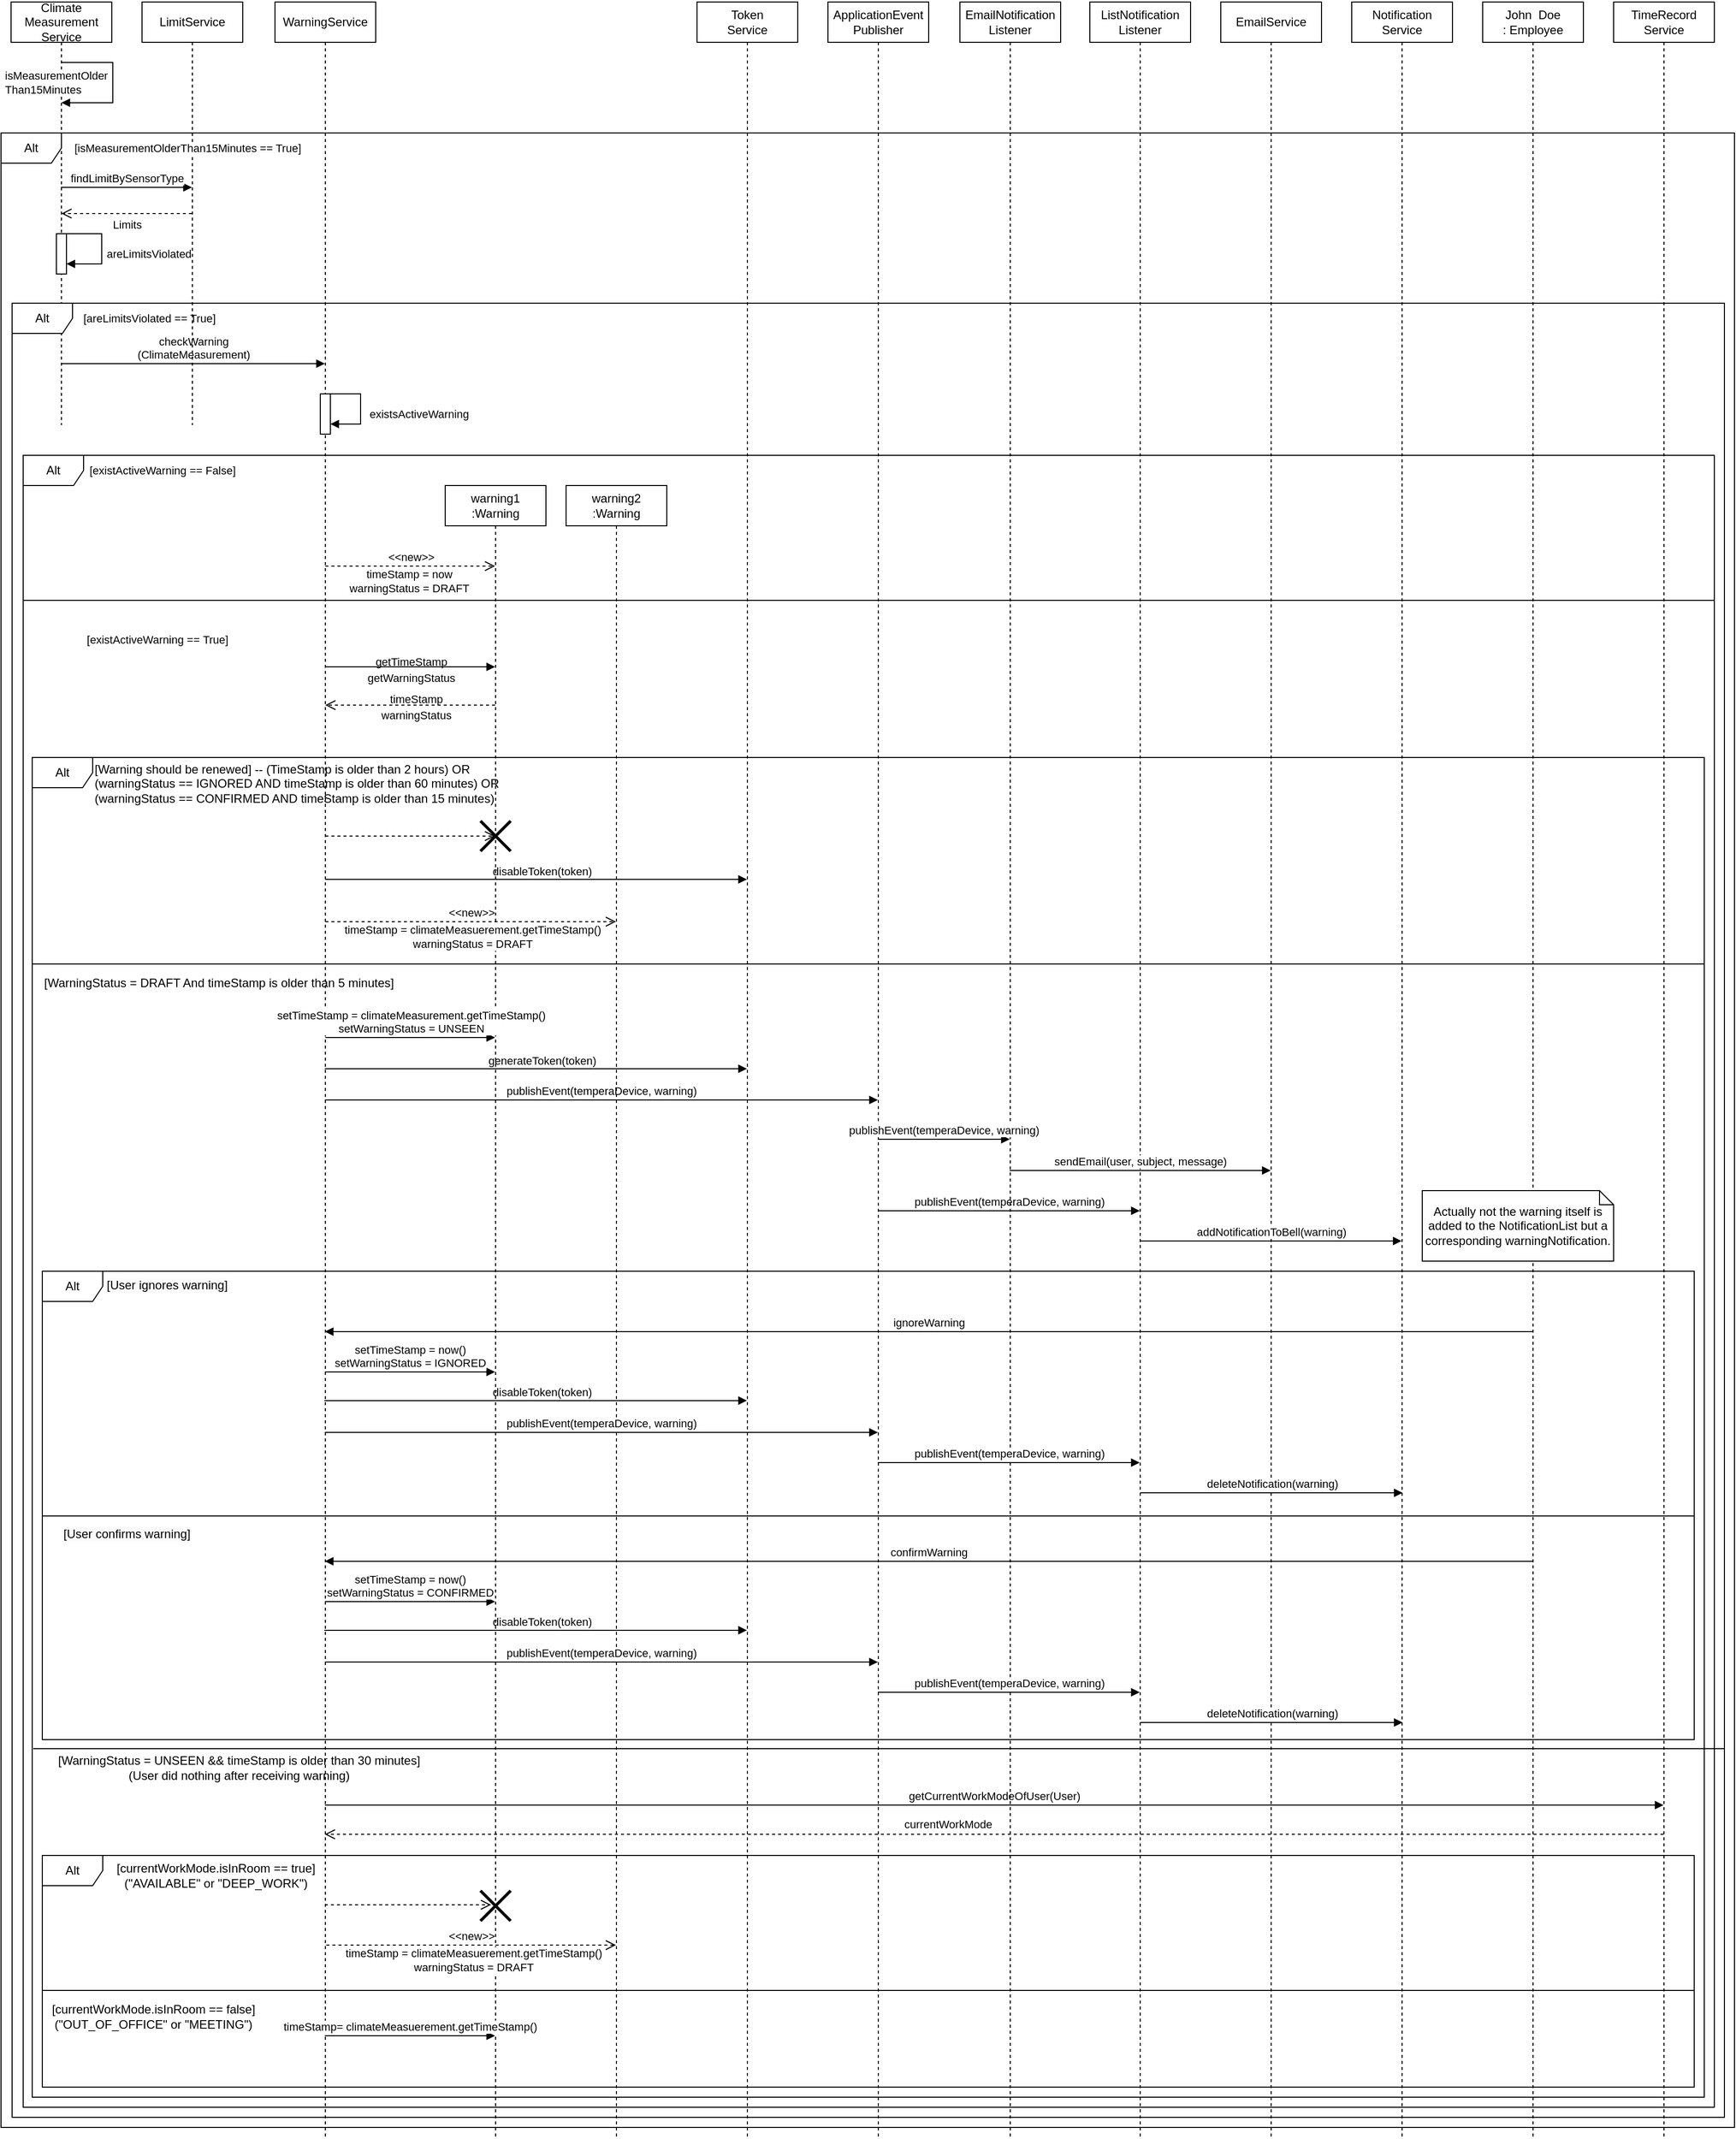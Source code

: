 <mxfile version="24.4.13" type="device">
  <diagram name="Page-1" id="NUK5qpvq4zJBjOd_8CTg">
    <mxGraphModel dx="1290" dy="522" grid="1" gridSize="10" guides="1" tooltips="1" connect="1" arrows="1" fold="1" page="1" pageScale="1" pageWidth="827" pageHeight="1169" math="0" shadow="0">
      <root>
        <mxCell id="0" />
        <mxCell id="1" parent="0" />
        <mxCell id="3nIZqbsl4TykDKHGsZq8-2" value="Climate&lt;div&gt;Measurement&lt;/div&gt;&lt;div&gt;Service&lt;/div&gt;" style="shape=umlLifeline;perimeter=lifelinePerimeter;whiteSpace=wrap;html=1;container=1;dropTarget=0;collapsible=0;recursiveResize=0;outlineConnect=0;portConstraint=eastwest;newEdgeStyle={&quot;curved&quot;:0,&quot;rounded&quot;:0};" parent="1" vertex="1">
          <mxGeometry x="49" y="40" width="100" height="420" as="geometry" />
        </mxCell>
        <mxCell id="8EiC_3UMeOr8eOnR2g8f-13" value="" style="html=1;points=[[0,0,0,0,5],[0,1,0,0,-5],[1,0,0,0,5],[1,1,0,0,-5]];perimeter=orthogonalPerimeter;outlineConnect=0;targetShapes=umlLifeline;portConstraint=eastwest;newEdgeStyle={&quot;curved&quot;:0,&quot;rounded&quot;:0};" parent="3nIZqbsl4TykDKHGsZq8-2" vertex="1">
          <mxGeometry x="45" y="230" width="10" height="40" as="geometry" />
        </mxCell>
        <mxCell id="8EiC_3UMeOr8eOnR2g8f-14" value="&lt;div style=&quot;text-align: center;&quot;&gt;areLimitsViolated&lt;/div&gt;" style="html=1;align=left;spacingLeft=2;endArrow=block;rounded=0;edgeStyle=orthogonalEdgeStyle;curved=0;rounded=0;exitX=1;exitY=0;exitDx=0;exitDy=5;exitPerimeter=0;" parent="3nIZqbsl4TykDKHGsZq8-2" source="8EiC_3UMeOr8eOnR2g8f-13" target="8EiC_3UMeOr8eOnR2g8f-13" edge="1">
          <mxGeometry x="0.143" y="1" relative="1" as="geometry">
            <mxPoint x="60" y="240" as="sourcePoint" />
            <Array as="points">
              <mxPoint x="55" y="230" />
              <mxPoint x="90" y="230" />
              <mxPoint x="90" y="260" />
            </Array>
            <mxPoint as="offset" />
          </mxGeometry>
        </mxCell>
        <mxCell id="3nIZqbsl4TykDKHGsZq8-3" value="John&amp;nbsp; Doe&lt;div&gt;: Employee&lt;/div&gt;" style="shape=umlLifeline;perimeter=lifelinePerimeter;whiteSpace=wrap;html=1;container=1;dropTarget=0;collapsible=0;recursiveResize=0;outlineConnect=0;portConstraint=eastwest;newEdgeStyle={&quot;curved&quot;:0,&quot;rounded&quot;:0};" parent="1" vertex="1">
          <mxGeometry x="1510" y="40" width="100" height="2120" as="geometry" />
        </mxCell>
        <mxCell id="3nIZqbsl4TykDKHGsZq8-5" value="WarningService" style="shape=umlLifeline;perimeter=lifelinePerimeter;whiteSpace=wrap;html=1;container=1;dropTarget=0;collapsible=0;recursiveResize=0;outlineConnect=0;portConstraint=eastwest;newEdgeStyle={&quot;curved&quot;:0,&quot;rounded&quot;:0};" parent="1" vertex="1">
          <mxGeometry x="311" y="40" width="100" height="2120" as="geometry" />
        </mxCell>
        <mxCell id="TvGUeZ-TrCDfsQQZFpxs-3" value="" style="html=1;points=[[0,0,0,0,5],[0,1,0,0,-5],[1,0,0,0,5],[1,1,0,0,-5]];perimeter=orthogonalPerimeter;outlineConnect=0;targetShapes=umlLifeline;portConstraint=eastwest;newEdgeStyle={&quot;curved&quot;:0,&quot;rounded&quot;:0};" parent="3nIZqbsl4TykDKHGsZq8-5" vertex="1">
          <mxGeometry x="45" y="389" width="10" height="40" as="geometry" />
        </mxCell>
        <mxCell id="TvGUeZ-TrCDfsQQZFpxs-4" value="&lt;span style=&quot;text-align: center;&quot;&gt;existsActiveWarning&lt;/span&gt;" style="html=1;align=left;spacingLeft=2;endArrow=block;rounded=0;edgeStyle=orthogonalEdgeStyle;curved=0;rounded=0;" parent="3nIZqbsl4TykDKHGsZq8-5" target="TvGUeZ-TrCDfsQQZFpxs-3" edge="1">
          <mxGeometry x="0.111" y="5" relative="1" as="geometry">
            <mxPoint x="55" y="389" as="sourcePoint" />
            <Array as="points">
              <mxPoint x="85" y="419" />
            </Array>
            <mxPoint as="offset" />
          </mxGeometry>
        </mxCell>
        <mxCell id="3nIZqbsl4TykDKHGsZq8-6" value="checkWarning&lt;div&gt;(ClimateMeasurement)&lt;/div&gt;" style="html=1;verticalAlign=bottom;endArrow=block;curved=0;rounded=0;" parent="1" edge="1" target="3nIZqbsl4TykDKHGsZq8-5">
          <mxGeometry width="80" relative="1" as="geometry">
            <mxPoint x="98.5" y="399" as="sourcePoint" />
            <mxPoint x="350.5" y="399" as="targetPoint" />
          </mxGeometry>
        </mxCell>
        <mxCell id="3nIZqbsl4TykDKHGsZq8-10" value="Alt" style="shape=umlFrame;whiteSpace=wrap;html=1;pointerEvents=0;" parent="1" vertex="1">
          <mxGeometry x="50" y="339" width="1700" height="1801" as="geometry" />
        </mxCell>
        <mxCell id="3nIZqbsl4TykDKHGsZq8-13" value="warning1&lt;div&gt;:Warning&lt;/div&gt;" style="shape=umlLifeline;perimeter=lifelinePerimeter;whiteSpace=wrap;html=1;container=1;dropTarget=0;collapsible=0;recursiveResize=0;outlineConnect=0;portConstraint=eastwest;newEdgeStyle={&quot;curved&quot;:0,&quot;rounded&quot;:0};" parent="1" vertex="1">
          <mxGeometry x="480" y="520" width="100" height="1640" as="geometry" />
        </mxCell>
        <mxCell id="3nIZqbsl4TykDKHGsZq8-14" value="&amp;lt;&amp;lt;new&amp;gt;&amp;gt;" style="html=1;verticalAlign=bottom;endArrow=open;dashed=1;endSize=8;curved=0;rounded=0;" parent="1" source="3nIZqbsl4TykDKHGsZq8-5" edge="1">
          <mxGeometry relative="1" as="geometry">
            <mxPoint x="350.5" y="600" as="sourcePoint" />
            <mxPoint x="529.5" y="600" as="targetPoint" />
          </mxGeometry>
        </mxCell>
        <mxCell id="3nIZqbsl4TykDKHGsZq8-15" value="timeStamp = now&lt;div&gt;warningStatus = DRAFT&lt;/div&gt;" style="edgeLabel;html=1;align=center;verticalAlign=middle;resizable=0;points=[];" parent="3nIZqbsl4TykDKHGsZq8-14" vertex="1" connectable="0">
          <mxGeometry x="0.589" y="-4" relative="1" as="geometry">
            <mxPoint x="-51" y="11" as="offset" />
          </mxGeometry>
        </mxCell>
        <mxCell id="3nIZqbsl4TykDKHGsZq8-18" value="Alt" style="shape=umlFrame;whiteSpace=wrap;html=1;pointerEvents=0;" parent="1" vertex="1">
          <mxGeometry x="61" y="490" width="1679" height="1640" as="geometry" />
        </mxCell>
        <mxCell id="3nIZqbsl4TykDKHGsZq8-20" value="" style="line;strokeWidth=1;fillColor=none;align=left;verticalAlign=middle;spacingTop=-1;spacingLeft=3;spacingRight=3;rotatable=0;labelPosition=right;points=[];portConstraint=eastwest;strokeColor=inherit;" parent="1" vertex="1">
          <mxGeometry x="71" y="1770" width="1679" height="8" as="geometry" />
        </mxCell>
        <mxCell id="3nIZqbsl4TykDKHGsZq8-23" value="[WarningStatus = DRAFT And timeStamp is older than 5 minutes]" style="text;html=1;align=center;verticalAlign=middle;resizable=0;points=[];autosize=1;strokeColor=none;fillColor=none;" parent="1" vertex="1">
          <mxGeometry x="70" y="999" width="370" height="30" as="geometry" />
        </mxCell>
        <mxCell id="3nIZqbsl4TykDKHGsZq8-24" value="getTimeStamp&lt;div style=&quot;font-size: 2px;&quot;&gt;&lt;br&gt;&lt;/div&gt;&lt;div&gt;getWarningStatus&lt;/div&gt;" style="html=1;verticalAlign=bottom;endArrow=block;curved=0;rounded=0;labelBackgroundColor=none;" parent="1" source="3nIZqbsl4TykDKHGsZq8-5" edge="1">
          <mxGeometry y="-20" width="80" relative="1" as="geometry">
            <mxPoint x="350.5" y="700" as="sourcePoint" />
            <mxPoint x="529.5" y="700" as="targetPoint" />
            <mxPoint as="offset" />
          </mxGeometry>
        </mxCell>
        <mxCell id="3nIZqbsl4TykDKHGsZq8-25" value="" style="html=1;verticalAlign=bottom;endArrow=open;dashed=1;endSize=8;curved=0;rounded=0;" parent="1" target="3nIZqbsl4TykDKHGsZq8-5" edge="1">
          <mxGeometry x="0.027" y="3" relative="1" as="geometry">
            <mxPoint x="529.5" y="738" as="sourcePoint" />
            <mxPoint x="350.5" y="738" as="targetPoint" />
            <mxPoint x="1" as="offset" />
          </mxGeometry>
        </mxCell>
        <mxCell id="wxieQr1_1ycLe86I2z0I-2" value="timeStamp&lt;div style=&quot;font-size: 2px;&quot;&gt;&lt;br&gt;&lt;/div&gt;&lt;div&gt;warningStatus&lt;/div&gt;" style="edgeLabel;html=1;align=center;verticalAlign=middle;resizable=0;points=[];labelBackgroundColor=none;" parent="3nIZqbsl4TykDKHGsZq8-25" vertex="1" connectable="0">
          <mxGeometry x="0.089" y="-2" relative="1" as="geometry">
            <mxPoint x="13" y="4" as="offset" />
          </mxGeometry>
        </mxCell>
        <mxCell id="3nIZqbsl4TykDKHGsZq8-29" value="setTimeStamp = climateMeasurement.getTimeStamp()&lt;div&gt;setWarningStatus = UNSEEN&lt;/div&gt;" style="html=1;verticalAlign=bottom;endArrow=block;curved=0;rounded=0;" parent="1" source="3nIZqbsl4TykDKHGsZq8-5" edge="1">
          <mxGeometry width="80" relative="1" as="geometry">
            <mxPoint x="350.5" y="1068" as="sourcePoint" />
            <mxPoint x="529.5" y="1068" as="targetPoint" />
          </mxGeometry>
        </mxCell>
        <mxCell id="3nIZqbsl4TykDKHGsZq8-30" value="publishEvent(temperaDevice, warning)" style="html=1;verticalAlign=bottom;endArrow=block;curved=0;rounded=0;" parent="1" edge="1">
          <mxGeometry width="80" relative="1" as="geometry">
            <mxPoint x="360.5" y="1130" as="sourcePoint" />
            <mxPoint x="909.5" y="1130" as="targetPoint" />
          </mxGeometry>
        </mxCell>
        <mxCell id="wxieQr1_1ycLe86I2z0I-3" value="[Warning should be renewed] --&amp;nbsp;&lt;span style=&quot;background-color: initial;&quot;&gt;(TimeStamp is older than 2 hours) OR&lt;/span&gt;&lt;div&gt;&lt;span style=&quot;background-color: initial;&quot;&gt;(warningStatus == IGNORED AND timeStamp is older than 60 minutes) OR&lt;/span&gt;&lt;/div&gt;&lt;div&gt;&lt;span style=&quot;background-color: initial;&quot;&gt;(warningStatus == CONFIRMED AND timeStamp is older than 15 minutes)&lt;/span&gt;&lt;/div&gt;" style="text;html=1;align=left;verticalAlign=middle;resizable=0;points=[];autosize=1;strokeColor=none;fillColor=none;" parent="1" vertex="1">
          <mxGeometry x="130" y="786" width="430" height="60" as="geometry" />
        </mxCell>
        <mxCell id="wxieQr1_1ycLe86I2z0I-4" value="&amp;lt;&amp;lt;new&amp;gt;&amp;gt;" style="html=1;verticalAlign=bottom;endArrow=open;dashed=1;endSize=8;curved=0;rounded=0;" parent="1" source="3nIZqbsl4TykDKHGsZq8-5" edge="1">
          <mxGeometry relative="1" as="geometry">
            <mxPoint x="350.5" y="953" as="sourcePoint" />
            <mxPoint x="649.5" y="953" as="targetPoint" />
          </mxGeometry>
        </mxCell>
        <mxCell id="wxieQr1_1ycLe86I2z0I-5" value="timeStamp = climateMeasuerement.getTimeStamp()&lt;div&gt;warningStatus = DRAFT&lt;/div&gt;" style="edgeLabel;html=1;align=center;verticalAlign=middle;resizable=0;points=[];" parent="wxieQr1_1ycLe86I2z0I-4" vertex="1" connectable="0">
          <mxGeometry x="0.589" y="-4" relative="1" as="geometry">
            <mxPoint x="-83" y="11" as="offset" />
          </mxGeometry>
        </mxCell>
        <mxCell id="wxieQr1_1ycLe86I2z0I-6" value="" style="shape=umlDestroy;whiteSpace=wrap;html=1;strokeWidth=3;targetShapes=umlLifeline;" parent="1" vertex="1">
          <mxGeometry x="515" y="853" width="30" height="30" as="geometry" />
        </mxCell>
        <mxCell id="wxieQr1_1ycLe86I2z0I-7" value="" style="html=1;verticalAlign=bottom;endArrow=open;dashed=1;endSize=8;curved=0;rounded=0;" parent="1" source="3nIZqbsl4TykDKHGsZq8-5" edge="1">
          <mxGeometry relative="1" as="geometry">
            <mxPoint x="350.5" y="868" as="sourcePoint" />
            <mxPoint x="529.5" y="868" as="targetPoint" />
          </mxGeometry>
        </mxCell>
        <mxCell id="wxieQr1_1ycLe86I2z0I-11" value="ApplicationEvent&lt;br&gt;Publisher" style="shape=umlLifeline;perimeter=lifelinePerimeter;whiteSpace=wrap;html=1;container=1;dropTarget=0;collapsible=0;recursiveResize=0;outlineConnect=0;portConstraint=eastwest;newEdgeStyle={&quot;curved&quot;:0,&quot;rounded&quot;:0};" parent="1" vertex="1">
          <mxGeometry x="860" y="40" width="100" height="2120" as="geometry" />
        </mxCell>
        <mxCell id="wxieQr1_1ycLe86I2z0I-12" value="publishEvent(temperaDevice, warning)" style="html=1;verticalAlign=bottom;endArrow=block;curved=0;rounded=0;" parent="1" edge="1">
          <mxGeometry width="80" relative="1" as="geometry">
            <mxPoint x="909.5" y="1240" as="sourcePoint" />
            <mxPoint x="1169.5" y="1240" as="targetPoint" />
          </mxGeometry>
        </mxCell>
        <mxCell id="wxieQr1_1ycLe86I2z0I-14" value="Alt" style="shape=umlFrame;whiteSpace=wrap;html=1;pointerEvents=0;" parent="1" vertex="1">
          <mxGeometry x="80" y="1300" width="1640" height="465" as="geometry" />
        </mxCell>
        <mxCell id="wxieQr1_1ycLe86I2z0I-19" value="&lt;span style=&quot;color: rgb(0, 0, 0); font-family: Helvetica; font-size: 12px; font-style: normal; font-variant-ligatures: normal; font-variant-caps: normal; font-weight: 400; letter-spacing: normal; orphans: 2; text-align: center; text-indent: 0px; text-transform: none; widows: 2; word-spacing: 0px; -webkit-text-stroke-width: 0px; white-space: nowrap; background-color: rgb(251, 251, 251); text-decoration-thickness: initial; text-decoration-style: initial; text-decoration-color: initial; display: inline !important; float: none;&quot;&gt;[User ignores warning]&lt;/span&gt;" style="text;whiteSpace=wrap;html=1;" parent="1" vertex="1">
          <mxGeometry x="142" y="1300" width="130" height="40" as="geometry" />
        </mxCell>
        <mxCell id="wxieQr1_1ycLe86I2z0I-20" value="&lt;span style=&quot;color: rgb(0, 0, 0); font-family: Helvetica; font-size: 12px; font-style: normal; font-variant-ligatures: normal; font-variant-caps: normal; font-weight: 400; letter-spacing: normal; orphans: 2; text-align: center; text-indent: 0px; text-transform: none; widows: 2; word-spacing: 0px; -webkit-text-stroke-width: 0px; white-space: nowrap; background-color: rgb(251, 251, 251); text-decoration-thickness: initial; text-decoration-style: initial; text-decoration-color: initial; display: inline !important; float: none;&quot;&gt;[User confirms warning]&lt;/span&gt;" style="text;whiteSpace=wrap;html=1;" parent="1" vertex="1">
          <mxGeometry x="99" y="1547" width="130" height="40" as="geometry" />
        </mxCell>
        <mxCell id="wxieQr1_1ycLe86I2z0I-21" value="" style="line;strokeWidth=1;fillColor=none;align=left;verticalAlign=middle;spacingTop=-1;spacingLeft=3;spacingRight=3;rotatable=0;labelPosition=right;points=[];portConstraint=eastwest;strokeColor=inherit;" parent="1" vertex="1">
          <mxGeometry x="80" y="1539" width="1640" height="8" as="geometry" />
        </mxCell>
        <mxCell id="wxieQr1_1ycLe86I2z0I-22" value="ignoreWarning" style="html=1;verticalAlign=bottom;endArrow=block;curved=0;rounded=0;" parent="1" edge="1" source="3nIZqbsl4TykDKHGsZq8-3">
          <mxGeometry width="80" relative="1" as="geometry">
            <mxPoint x="1570.5" y="1360" as="sourcePoint" />
            <mxPoint x="360.5" y="1360" as="targetPoint" />
          </mxGeometry>
        </mxCell>
        <mxCell id="wxieQr1_1ycLe86I2z0I-24" value="setTimeStamp = now()&lt;div&gt;setWarningStatus = IGNORED&lt;/div&gt;" style="html=1;verticalAlign=bottom;endArrow=block;curved=0;rounded=0;" parent="1" edge="1">
          <mxGeometry width="80" relative="1" as="geometry">
            <mxPoint x="360.5" y="1400" as="sourcePoint" />
            <mxPoint x="529.5" y="1400" as="targetPoint" />
          </mxGeometry>
        </mxCell>
        <mxCell id="wxieQr1_1ycLe86I2z0I-36" value="getCurrentWorkModeOfUser(User)" style="html=1;verticalAlign=bottom;endArrow=block;curved=0;rounded=0;" parent="1" edge="1" target="wxieQr1_1ycLe86I2z0I-40">
          <mxGeometry width="80" relative="1" as="geometry">
            <mxPoint x="360.5" y="1830" as="sourcePoint" />
            <mxPoint x="1711.5" y="1830" as="targetPoint" />
            <mxPoint as="offset" />
          </mxGeometry>
        </mxCell>
        <mxCell id="wxieQr1_1ycLe86I2z0I-37" value="" style="html=1;verticalAlign=bottom;endArrow=open;dashed=1;endSize=8;curved=0;rounded=0;" parent="1" edge="1" source="wxieQr1_1ycLe86I2z0I-40">
          <mxGeometry x="0.027" y="3" relative="1" as="geometry">
            <mxPoint x="1711.5" y="1859" as="sourcePoint" />
            <mxPoint x="360.5" y="1859" as="targetPoint" />
            <mxPoint x="1" as="offset" />
          </mxGeometry>
        </mxCell>
        <mxCell id="wxieQr1_1ycLe86I2z0I-38" value="currentWorkMode" style="edgeLabel;html=1;align=center;verticalAlign=middle;resizable=0;points=[];" parent="wxieQr1_1ycLe86I2z0I-37" vertex="1" connectable="0">
          <mxGeometry x="0.089" y="-2" relative="1" as="geometry">
            <mxPoint x="13" y="-8" as="offset" />
          </mxGeometry>
        </mxCell>
        <mxCell id="wxieQr1_1ycLe86I2z0I-40" value="TimeRecord&lt;br&gt;Service" style="shape=umlLifeline;perimeter=lifelinePerimeter;whiteSpace=wrap;html=1;container=1;dropTarget=0;collapsible=0;recursiveResize=0;outlineConnect=0;portConstraint=eastwest;newEdgeStyle={&quot;curved&quot;:0,&quot;rounded&quot;:0};" parent="1" vertex="1">
          <mxGeometry x="1640" y="40" width="100" height="2120" as="geometry" />
        </mxCell>
        <mxCell id="wxieQr1_1ycLe86I2z0I-41" value="Alt" style="shape=umlFrame;whiteSpace=wrap;html=1;pointerEvents=0;" parent="1" vertex="1">
          <mxGeometry x="80" y="1880" width="1640" height="230" as="geometry" />
        </mxCell>
        <mxCell id="wxieQr1_1ycLe86I2z0I-42" value="[currentWorkMode.isInRoom == true]&lt;br&gt;(&quot;AVAILABLE&quot; or &quot;DEEP_WORK&quot;)" style="text;html=1;align=center;verticalAlign=middle;resizable=0;points=[];autosize=1;strokeColor=none;fillColor=none;" parent="1" vertex="1">
          <mxGeometry x="142" y="1880" width="220" height="40" as="geometry" />
        </mxCell>
        <mxCell id="wxieQr1_1ycLe86I2z0I-43" value="" style="html=1;verticalAlign=bottom;endArrow=open;dashed=1;endSize=8;curved=0;rounded=0;" parent="1" edge="1">
          <mxGeometry relative="1" as="geometry">
            <mxPoint x="360.5" y="1929" as="sourcePoint" />
            <mxPoint x="525.5" y="1929" as="targetPoint" />
          </mxGeometry>
        </mxCell>
        <mxCell id="wxieQr1_1ycLe86I2z0I-44" value="" style="shape=umlDestroy;whiteSpace=wrap;html=1;strokeWidth=3;targetShapes=umlLifeline;" parent="1" vertex="1">
          <mxGeometry x="515" y="1915" width="30" height="30" as="geometry" />
        </mxCell>
        <mxCell id="wxieQr1_1ycLe86I2z0I-45" value="&amp;lt;&amp;lt;new&amp;gt;&amp;gt;" style="html=1;verticalAlign=bottom;endArrow=open;dashed=1;endSize=8;curved=0;rounded=0;" parent="1" edge="1">
          <mxGeometry relative="1" as="geometry">
            <mxPoint x="362" y="1969" as="sourcePoint" />
            <mxPoint x="649.5" y="1969" as="targetPoint" />
          </mxGeometry>
        </mxCell>
        <mxCell id="wxieQr1_1ycLe86I2z0I-46" value="timeStamp = climateMeasuerement.getTimeStamp()&lt;div&gt;warningStatus = DRAFT&lt;/div&gt;" style="edgeLabel;html=1;align=center;verticalAlign=middle;resizable=0;points=[];" parent="wxieQr1_1ycLe86I2z0I-45" vertex="1" connectable="0">
          <mxGeometry x="0.589" y="-4" relative="1" as="geometry">
            <mxPoint x="-83" y="11" as="offset" />
          </mxGeometry>
        </mxCell>
        <mxCell id="wxieQr1_1ycLe86I2z0I-47" value="timeStamp= climateMeasuerement.getTimeStamp()" style="html=1;verticalAlign=bottom;endArrow=block;curved=0;rounded=0;" parent="1" edge="1">
          <mxGeometry width="80" relative="1" as="geometry">
            <mxPoint x="360.5" y="2059" as="sourcePoint" />
            <mxPoint x="529.5" y="2059" as="targetPoint" />
          </mxGeometry>
        </mxCell>
        <mxCell id="wxieQr1_1ycLe86I2z0I-51" value="" style="line;strokeWidth=1;fillColor=none;align=left;verticalAlign=middle;spacingTop=-1;spacingLeft=3;spacingRight=3;rotatable=0;labelPosition=right;points=[];portConstraint=eastwest;strokeColor=inherit;" parent="1" vertex="1">
          <mxGeometry x="80" y="2010" width="1640" height="8" as="geometry" />
        </mxCell>
        <mxCell id="xRqG93FHIgIY-TSpZSsB-3" value="Alt" style="shape=umlFrame;whiteSpace=wrap;html=1;pointerEvents=0;" parent="1" vertex="1">
          <mxGeometry x="70" y="790" width="1660" height="1330" as="geometry" />
        </mxCell>
        <mxCell id="TvGUeZ-TrCDfsQQZFpxs-1" value="&lt;span style=&quot;font-size: 11px; background-color: rgb(255, 255, 255);&quot;&gt;[areLimitsViolated == True]&lt;/span&gt;" style="text;html=1;align=center;verticalAlign=middle;resizable=0;points=[];autosize=1;strokeColor=none;fillColor=none;" parent="1" vertex="1">
          <mxGeometry x="111" y="339" width="150" height="30" as="geometry" />
        </mxCell>
        <mxCell id="TvGUeZ-TrCDfsQQZFpxs-7" value="&lt;span style=&quot;font-size: 11px; background-color: rgb(255, 255, 255);&quot;&gt;[existActiveWarning ==&amp;nbsp;&lt;/span&gt;&lt;span style=&quot;font-size: 11px; background-color: rgb(255, 255, 255);&quot;&gt;False]&lt;/span&gt;" style="text;html=1;align=center;verticalAlign=middle;resizable=0;points=[];autosize=1;strokeColor=none;fillColor=none;" parent="1" vertex="1">
          <mxGeometry x="114" y="490" width="170" height="30" as="geometry" />
        </mxCell>
        <mxCell id="TvGUeZ-TrCDfsQQZFpxs-9" value="&lt;span style=&quot;font-size: 11px; background-color: rgb(255, 255, 255);&quot;&gt;[existActiveWarning ==&amp;nbsp;&lt;/span&gt;&lt;span style=&quot;font-size: 11px; background-color: rgb(255, 255, 255);&quot;&gt;True]&lt;/span&gt;" style="text;html=1;align=center;verticalAlign=middle;resizable=0;points=[];autosize=1;strokeColor=none;fillColor=none;" parent="1" vertex="1">
          <mxGeometry x="114" y="658" width="160" height="30" as="geometry" />
        </mxCell>
        <mxCell id="TvGUeZ-TrCDfsQQZFpxs-10" value="warning2&lt;div&gt;:Warning&lt;/div&gt;" style="shape=umlLifeline;perimeter=lifelinePerimeter;whiteSpace=wrap;html=1;container=1;dropTarget=0;collapsible=0;recursiveResize=0;outlineConnect=0;portConstraint=eastwest;newEdgeStyle={&quot;curved&quot;:0,&quot;rounded&quot;:0};" parent="1" vertex="1">
          <mxGeometry x="600" y="520" width="100" height="1640" as="geometry" />
        </mxCell>
        <mxCell id="8EiC_3UMeOr8eOnR2g8f-2" value="isMeasurementOlder&lt;br&gt;Than15Minutes" style="html=1;align=left;spacingLeft=2;endArrow=block;rounded=0;edgeStyle=orthogonalEdgeStyle;curved=0;rounded=0;" parent="1" source="3nIZqbsl4TykDKHGsZq8-2" target="3nIZqbsl4TykDKHGsZq8-2" edge="1">
          <mxGeometry x="-1" y="-63" relative="1" as="geometry">
            <mxPoint x="90" y="100" as="sourcePoint" />
            <Array as="points">
              <mxPoint x="150" y="100" />
              <mxPoint x="150" y="140" />
            </Array>
            <mxPoint x="95" y="130" as="targetPoint" />
            <mxPoint x="-60" y="-43" as="offset" />
          </mxGeometry>
        </mxCell>
        <mxCell id="8EiC_3UMeOr8eOnR2g8f-3" value="LimitService" style="shape=umlLifeline;perimeter=lifelinePerimeter;whiteSpace=wrap;html=1;container=1;dropTarget=0;collapsible=0;recursiveResize=0;outlineConnect=0;portConstraint=eastwest;newEdgeStyle={&quot;curved&quot;:0,&quot;rounded&quot;:0};" parent="1" vertex="1">
          <mxGeometry x="179" y="40" width="100" height="420" as="geometry" />
        </mxCell>
        <mxCell id="8EiC_3UMeOr8eOnR2g8f-4" value="findLimitBySensorType" style="html=1;verticalAlign=bottom;endArrow=block;curved=0;rounded=0;" parent="1" edge="1">
          <mxGeometry width="80" relative="1" as="geometry">
            <mxPoint x="98.5" y="224" as="sourcePoint" />
            <mxPoint x="228.5" y="224" as="targetPoint" />
          </mxGeometry>
        </mxCell>
        <mxCell id="8EiC_3UMeOr8eOnR2g8f-5" value="&lt;div&gt;Limits&lt;/div&gt;" style="html=1;verticalAlign=bottom;endArrow=open;dashed=1;endSize=8;curved=0;rounded=0;" parent="1" source="8EiC_3UMeOr8eOnR2g8f-3" target="3nIZqbsl4TykDKHGsZq8-2" edge="1">
          <mxGeometry y="20" relative="1" as="geometry">
            <mxPoint x="210" y="250" as="sourcePoint" />
            <mxPoint x="90" y="250" as="targetPoint" />
            <mxPoint as="offset" />
          </mxGeometry>
        </mxCell>
        <mxCell id="8EiC_3UMeOr8eOnR2g8f-7" value="Alt" style="shape=umlFrame;whiteSpace=wrap;html=1;pointerEvents=0;" parent="1" vertex="1">
          <mxGeometry x="39" y="170" width="1721" height="1980" as="geometry" />
        </mxCell>
        <mxCell id="8EiC_3UMeOr8eOnR2g8f-8" value="&lt;span style=&quot;font-size: 11px; background-color: rgb(255, 255, 255);&quot;&gt;[isMeasurementOlderThan15Minutes == True&lt;/span&gt;&lt;span style=&quot;font-size: 11px; background-color: rgb(255, 255, 255);&quot;&gt;]&lt;/span&gt;" style="text;html=1;align=center;verticalAlign=middle;resizable=0;points=[];autosize=1;strokeColor=none;fillColor=none;" parent="1" vertex="1">
          <mxGeometry x="99" y="170" width="250" height="30" as="geometry" />
        </mxCell>
        <mxCell id="8EiC_3UMeOr8eOnR2g8f-15" value="Token&lt;br&gt;Service" style="shape=umlLifeline;perimeter=lifelinePerimeter;whiteSpace=wrap;html=1;container=1;dropTarget=0;collapsible=0;recursiveResize=0;outlineConnect=0;portConstraint=eastwest;newEdgeStyle={&quot;curved&quot;:0,&quot;rounded&quot;:0};" parent="1" vertex="1">
          <mxGeometry x="730" y="40" width="100" height="2120" as="geometry" />
        </mxCell>
        <mxCell id="8EiC_3UMeOr8eOnR2g8f-16" value="disableToken(token)" style="html=1;verticalAlign=bottom;endArrow=block;curved=0;rounded=0;labelBackgroundColor=none;" parent="1" source="3nIZqbsl4TykDKHGsZq8-5" edge="1">
          <mxGeometry x="0.023" y="-1" width="80" relative="1" as="geometry">
            <mxPoint x="350.5" y="911" as="sourcePoint" />
            <mxPoint x="779.5" y="911" as="targetPoint" />
            <mxPoint x="1" as="offset" />
          </mxGeometry>
        </mxCell>
        <mxCell id="8EiC_3UMeOr8eOnR2g8f-17" value="generateToken(token)" style="html=1;verticalAlign=bottom;endArrow=block;curved=0;rounded=0;labelBackgroundColor=none;" parent="1" edge="1">
          <mxGeometry x="0.023" y="-1" width="80" relative="1" as="geometry">
            <mxPoint x="360.5" y="1099" as="sourcePoint" />
            <mxPoint x="779.5" y="1099" as="targetPoint" />
            <mxPoint x="1" as="offset" />
          </mxGeometry>
        </mxCell>
        <mxCell id="UhyEkYPFdRvdcwdPK82c-1" value="EmailNotification&lt;div&gt;Listener&lt;/div&gt;" style="shape=umlLifeline;perimeter=lifelinePerimeter;whiteSpace=wrap;html=1;container=1;dropTarget=0;collapsible=0;recursiveResize=0;outlineConnect=0;portConstraint=eastwest;newEdgeStyle={&quot;curved&quot;:0,&quot;rounded&quot;:0};" parent="1" vertex="1">
          <mxGeometry x="991" y="40" width="100" height="2120" as="geometry" />
        </mxCell>
        <mxCell id="UhyEkYPFdRvdcwdPK82c-2" value="ListNotification&lt;div&gt;Listener&lt;/div&gt;" style="shape=umlLifeline;perimeter=lifelinePerimeter;whiteSpace=wrap;html=1;container=1;dropTarget=0;collapsible=0;recursiveResize=0;outlineConnect=0;portConstraint=eastwest;newEdgeStyle={&quot;curved&quot;:0,&quot;rounded&quot;:0};" parent="1" vertex="1">
          <mxGeometry x="1120" y="40" width="100" height="2120" as="geometry" />
        </mxCell>
        <mxCell id="UhyEkYPFdRvdcwdPK82c-3" value="publishEvent(temperaDevice, warning)" style="html=1;verticalAlign=bottom;endArrow=block;curved=0;rounded=0;" parent="1" edge="1">
          <mxGeometry width="80" relative="1" as="geometry">
            <mxPoint x="909.5" y="1169" as="sourcePoint" />
            <mxPoint x="1040.5" y="1169" as="targetPoint" />
          </mxGeometry>
        </mxCell>
        <mxCell id="UhyEkYPFdRvdcwdPK82c-4" value="EmailService" style="shape=umlLifeline;perimeter=lifelinePerimeter;whiteSpace=wrap;html=1;container=1;dropTarget=0;collapsible=0;recursiveResize=0;outlineConnect=0;portConstraint=eastwest;newEdgeStyle={&quot;curved&quot;:0,&quot;rounded&quot;:0};" parent="1" vertex="1">
          <mxGeometry x="1250" y="40" width="100" height="2120" as="geometry" />
        </mxCell>
        <mxCell id="UhyEkYPFdRvdcwdPK82c-5" value="sendEmail(user, subject, message)" style="html=1;verticalAlign=bottom;endArrow=block;curved=0;rounded=0;" parent="1" edge="1">
          <mxGeometry width="80" relative="1" as="geometry">
            <mxPoint x="1040.5" y="1200" as="sourcePoint" />
            <mxPoint x="1299.5" y="1200" as="targetPoint" />
          </mxGeometry>
        </mxCell>
        <mxCell id="UhyEkYPFdRvdcwdPK82c-9" value="addNotificationToBell(warning)" style="html=1;verticalAlign=bottom;endArrow=block;curved=0;rounded=0;" parent="1" target="UhyEkYPFdRvdcwdPK82c-10" edge="1">
          <mxGeometry width="80" relative="1" as="geometry">
            <mxPoint x="1169.5" y="1270" as="sourcePoint" />
            <mxPoint x="1379.5" y="1270" as="targetPoint" />
          </mxGeometry>
        </mxCell>
        <mxCell id="UhyEkYPFdRvdcwdPK82c-10" value="Notification&lt;div&gt;Service&lt;/div&gt;" style="shape=umlLifeline;perimeter=lifelinePerimeter;whiteSpace=wrap;html=1;container=1;dropTarget=0;collapsible=0;recursiveResize=0;outlineConnect=0;portConstraint=eastwest;newEdgeStyle={&quot;curved&quot;:0,&quot;rounded&quot;:0};" parent="1" vertex="1">
          <mxGeometry x="1380" y="40" width="100" height="2120" as="geometry" />
        </mxCell>
        <mxCell id="UhyEkYPFdRvdcwdPK82c-11" value="disableToken(token)" style="html=1;verticalAlign=bottom;endArrow=block;curved=0;rounded=0;labelBackgroundColor=none;exitX=0.49;exitY=0.793;exitDx=0;exitDy=0;exitPerimeter=0;" parent="1" edge="1">
          <mxGeometry x="0.023" y="-1" width="80" relative="1" as="geometry">
            <mxPoint x="360" y="1428.49" as="sourcePoint" />
            <mxPoint x="779.5" y="1428.49" as="targetPoint" />
            <mxPoint x="1" as="offset" />
          </mxGeometry>
        </mxCell>
        <mxCell id="UhyEkYPFdRvdcwdPK82c-13" value="publishEvent(temperaDevice, warning)" style="html=1;verticalAlign=bottom;endArrow=block;curved=0;rounded=0;" parent="1" edge="1">
          <mxGeometry width="80" relative="1" as="geometry">
            <mxPoint x="360.5" y="1460" as="sourcePoint" />
            <mxPoint x="909.5" y="1460" as="targetPoint" />
          </mxGeometry>
        </mxCell>
        <mxCell id="UhyEkYPFdRvdcwdPK82c-14" value="publishEvent(temperaDevice, warning)" style="html=1;verticalAlign=bottom;endArrow=block;curved=0;rounded=0;" parent="1" edge="1">
          <mxGeometry width="80" relative="1" as="geometry">
            <mxPoint x="909.5" y="1490" as="sourcePoint" />
            <mxPoint x="1169.5" y="1490" as="targetPoint" />
          </mxGeometry>
        </mxCell>
        <mxCell id="UhyEkYPFdRvdcwdPK82c-15" value="deleteNotification(warning)" style="html=1;verticalAlign=bottom;endArrow=block;curved=0;rounded=0;" parent="1" edge="1">
          <mxGeometry width="80" relative="1" as="geometry">
            <mxPoint x="1170" y="1520" as="sourcePoint" />
            <mxPoint x="1430.5" y="1520" as="targetPoint" />
          </mxGeometry>
        </mxCell>
        <mxCell id="UhyEkYPFdRvdcwdPK82c-16" value="confirmWarning" style="html=1;verticalAlign=bottom;endArrow=block;curved=0;rounded=0;" parent="1" edge="1" source="3nIZqbsl4TykDKHGsZq8-3">
          <mxGeometry width="80" relative="1" as="geometry">
            <mxPoint x="1570.5" y="1588" as="sourcePoint" />
            <mxPoint x="360.5" y="1588" as="targetPoint" />
          </mxGeometry>
        </mxCell>
        <mxCell id="UhyEkYPFdRvdcwdPK82c-17" value="&lt;div&gt;setTimeStamp = now()&lt;/div&gt;&lt;div&gt;setWarningStatus = CONFIRMED&lt;/div&gt;" style="html=1;verticalAlign=bottom;endArrow=block;curved=0;rounded=0;" parent="1" edge="1">
          <mxGeometry width="80" relative="1" as="geometry">
            <mxPoint x="360.5" y="1628" as="sourcePoint" />
            <mxPoint x="529.5" y="1628" as="targetPoint" />
          </mxGeometry>
        </mxCell>
        <mxCell id="UhyEkYPFdRvdcwdPK82c-18" value="disableToken(token)" style="html=1;verticalAlign=bottom;endArrow=block;curved=0;rounded=0;labelBackgroundColor=none;exitX=0.49;exitY=0.793;exitDx=0;exitDy=0;exitPerimeter=0;" parent="1" edge="1">
          <mxGeometry x="0.023" y="-1" width="80" relative="1" as="geometry">
            <mxPoint x="360" y="1656.49" as="sourcePoint" />
            <mxPoint x="779.5" y="1656.49" as="targetPoint" />
            <mxPoint x="1" as="offset" />
          </mxGeometry>
        </mxCell>
        <mxCell id="UhyEkYPFdRvdcwdPK82c-19" value="publishEvent(temperaDevice, warning)" style="html=1;verticalAlign=bottom;endArrow=block;curved=0;rounded=0;" parent="1" edge="1">
          <mxGeometry width="80" relative="1" as="geometry">
            <mxPoint x="360.5" y="1688" as="sourcePoint" />
            <mxPoint x="909.5" y="1688" as="targetPoint" />
          </mxGeometry>
        </mxCell>
        <mxCell id="UhyEkYPFdRvdcwdPK82c-20" value="publishEvent(temperaDevice, warning)" style="html=1;verticalAlign=bottom;endArrow=block;curved=0;rounded=0;" parent="1" edge="1">
          <mxGeometry width="80" relative="1" as="geometry">
            <mxPoint x="909.5" y="1718" as="sourcePoint" />
            <mxPoint x="1169.5" y="1718" as="targetPoint" />
          </mxGeometry>
        </mxCell>
        <mxCell id="UhyEkYPFdRvdcwdPK82c-21" value="deleteNotification(warning)" style="html=1;verticalAlign=bottom;endArrow=block;curved=0;rounded=0;" parent="1" edge="1">
          <mxGeometry width="80" relative="1" as="geometry">
            <mxPoint x="1170" y="1748" as="sourcePoint" />
            <mxPoint x="1430.5" y="1748" as="targetPoint" />
          </mxGeometry>
        </mxCell>
        <mxCell id="pti67GzcFRM_MKV29DDU-4" value="" style="line;strokeWidth=1;fillColor=none;align=left;verticalAlign=middle;spacingTop=-1;spacingLeft=3;spacingRight=3;rotatable=0;labelPosition=right;points=[];portConstraint=eastwest;strokeColor=inherit;" vertex="1" parent="1">
          <mxGeometry x="70" y="991" width="1660" height="8" as="geometry" />
        </mxCell>
        <mxCell id="pti67GzcFRM_MKV29DDU-6" value="[WarningStatus = UNSEEN &amp;amp;&amp;amp; t&lt;span style=&quot;background-color: initial;&quot;&gt;imeStamp is older than 30 minutes&lt;/span&gt;&lt;span style=&quot;background-color: initial;&quot;&gt;]&lt;/span&gt;&lt;div&gt;(User did nothing after receiving warning)&lt;span style=&quot;background-color: initial;&quot;&gt;&lt;br&gt;&lt;/span&gt;&lt;/div&gt;" style="text;html=1;align=center;verticalAlign=middle;resizable=0;points=[];autosize=1;strokeColor=none;fillColor=none;" vertex="1" parent="1">
          <mxGeometry x="85" y="1773" width="380" height="40" as="geometry" />
        </mxCell>
        <mxCell id="pti67GzcFRM_MKV29DDU-8" value="[currentWorkMode.isInRoom == false]&lt;br&gt;(&quot;OUT_OF_OFFICE&quot; or &quot;MEETING&quot;)" style="text;html=1;align=center;verticalAlign=middle;resizable=0;points=[];autosize=1;strokeColor=none;fillColor=none;" vertex="1" parent="1">
          <mxGeometry x="75" y="2020" width="230" height="40" as="geometry" />
        </mxCell>
        <mxCell id="pti67GzcFRM_MKV29DDU-9" value="" style="line;strokeWidth=1;fillColor=none;align=left;verticalAlign=middle;spacingTop=-1;spacingLeft=3;spacingRight=3;rotatable=0;labelPosition=right;points=[];portConstraint=eastwest;strokeColor=inherit;" vertex="1" parent="1">
          <mxGeometry x="61" y="630" width="1679" height="8" as="geometry" />
        </mxCell>
        <mxCell id="pti67GzcFRM_MKV29DDU-12" value="Actually not the warning itself is added to the NotificationList but a corresponding warningNotification." style="shape=note;size=14;whiteSpace=wrap;html=1;" vertex="1" parent="1">
          <mxGeometry x="1450" y="1220" width="190" height="70" as="geometry" />
        </mxCell>
      </root>
    </mxGraphModel>
  </diagram>
</mxfile>
